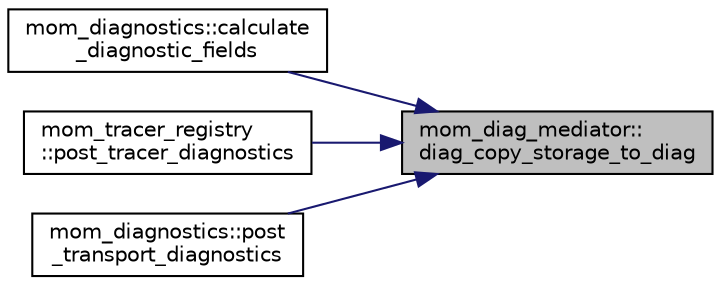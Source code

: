 digraph "mom_diag_mediator::diag_copy_storage_to_diag"
{
 // INTERACTIVE_SVG=YES
 // LATEX_PDF_SIZE
  edge [fontname="Helvetica",fontsize="10",labelfontname="Helvetica",labelfontsize="10"];
  node [fontname="Helvetica",fontsize="10",shape=record];
  rankdir="RL";
  Node1 [label="mom_diag_mediator::\ldiag_copy_storage_to_diag",height=0.2,width=0.4,color="black", fillcolor="grey75", style="filled", fontcolor="black",tooltip="Copy from the stored diagnostic arrays to the main diagnostic grids."];
  Node1 -> Node2 [dir="back",color="midnightblue",fontsize="10",style="solid",fontname="Helvetica"];
  Node2 [label="mom_diagnostics::calculate\l_diagnostic_fields",height=0.2,width=0.4,color="black", fillcolor="white", style="filled",URL="$namespacemom__diagnostics.html#a6bd689b4d9f660020d8e3960879b4799",tooltip="Diagnostics not more naturally calculated elsewhere are computed here."];
  Node1 -> Node3 [dir="back",color="midnightblue",fontsize="10",style="solid",fontname="Helvetica"];
  Node3 [label="mom_tracer_registry\l::post_tracer_diagnostics",height=0.2,width=0.4,color="black", fillcolor="white", style="filled",URL="$namespacemom__tracer__registry.html#aae115ceac71649d8499b52a5d1d1bd8b",tooltip="post_tracer_diagnostics does post_data calls for any diagnostics that are being handled via the trace..."];
  Node1 -> Node4 [dir="back",color="midnightblue",fontsize="10",style="solid",fontname="Helvetica"];
  Node4 [label="mom_diagnostics::post\l_transport_diagnostics",height=0.2,width=0.4,color="black", fillcolor="white", style="filled",URL="$namespacemom__diagnostics.html#acab7430159d4702301069d0d4f82f45c",tooltip="This routine posts diagnostics of the transports, including the subgridscale contributions."];
}
